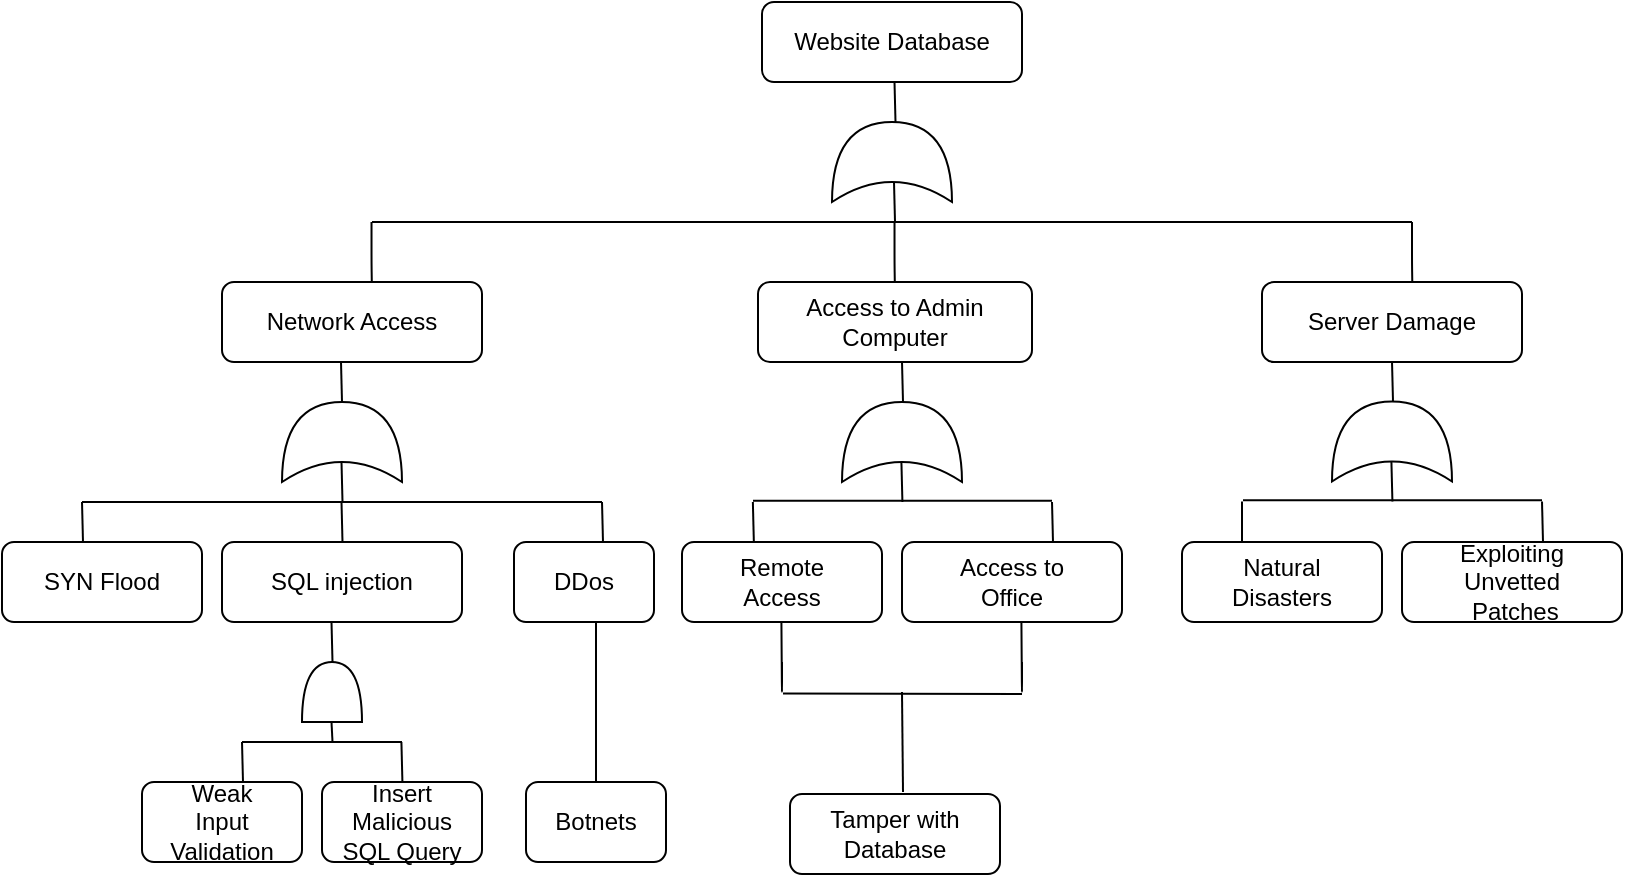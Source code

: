 <mxfile version="12.9.3" type="github"><diagram id="R9CifFvg4krriweq5_8G" name="Page-1"><mxGraphModel dx="870" dy="627" grid="0" gridSize="10" guides="1" tooltips="1" connect="1" arrows="0" fold="1" page="0" pageScale="1" pageWidth="850" pageHeight="1100" math="0" shadow="0"><root><mxCell id="0"/><mxCell id="1" parent="0"/><mxCell id="N0VLFHKGdIg5jUeFXdE5-22" value="Website Database" style="rounded=1;whiteSpace=wrap;html=1;" vertex="1" parent="1"><mxGeometry x="390" y="390" width="130" height="40" as="geometry"/></mxCell><mxCell id="N0VLFHKGdIg5jUeFXdE5-23" value="Server Damage" style="rounded=1;whiteSpace=wrap;html=1;" vertex="1" parent="1"><mxGeometry x="640" y="530" width="130" height="40" as="geometry"/></mxCell><mxCell id="N0VLFHKGdIg5jUeFXdE5-24" value="Network Access" style="rounded=1;whiteSpace=wrap;html=1;" vertex="1" parent="1"><mxGeometry x="120" y="530" width="130" height="40" as="geometry"/></mxCell><mxCell id="N0VLFHKGdIg5jUeFXdE5-25" value="Natural &lt;br&gt;Disasters" style="rounded=1;whiteSpace=wrap;html=1;" vertex="1" parent="1"><mxGeometry x="600" y="660" width="100" height="40" as="geometry"/></mxCell><mxCell id="N0VLFHKGdIg5jUeFXdE5-26" value="DDos" style="rounded=1;whiteSpace=wrap;html=1;" vertex="1" parent="1"><mxGeometry x="266" y="660" width="70" height="40" as="geometry"/></mxCell><mxCell id="N0VLFHKGdIg5jUeFXdE5-27" value="SQL injection" style="rounded=1;whiteSpace=wrap;html=1;" vertex="1" parent="1"><mxGeometry x="120" y="660" width="120" height="40" as="geometry"/></mxCell><mxCell id="N0VLFHKGdIg5jUeFXdE5-28" value="Exploiting &lt;br&gt;Unvetted&lt;br&gt;&amp;nbsp;Patches" style="rounded=1;whiteSpace=wrap;html=1;" vertex="1" parent="1"><mxGeometry x="710" y="660" width="110" height="40" as="geometry"/></mxCell><mxCell id="N0VLFHKGdIg5jUeFXdE5-31" value="Access to Admin Computer" style="rounded=1;whiteSpace=wrap;html=1;" vertex="1" parent="1"><mxGeometry x="388" y="530" width="137" height="40" as="geometry"/></mxCell><mxCell id="N0VLFHKGdIg5jUeFXdE5-32" value="Remote &lt;br&gt;Access" style="rounded=1;whiteSpace=wrap;html=1;" vertex="1" parent="1"><mxGeometry x="350" y="660" width="100" height="40" as="geometry"/></mxCell><mxCell id="N0VLFHKGdIg5jUeFXdE5-33" value="Access to &lt;br&gt;Office" style="rounded=1;whiteSpace=wrap;html=1;" vertex="1" parent="1"><mxGeometry x="460" y="660" width="110" height="40" as="geometry"/></mxCell><mxCell id="N0VLFHKGdIg5jUeFXdE5-34" value="Tamper with Database" style="rounded=1;whiteSpace=wrap;html=1;" vertex="1" parent="1"><mxGeometry x="404" y="786" width="105" height="40" as="geometry"/></mxCell><mxCell id="N0VLFHKGdIg5jUeFXdE5-36" value="SYN Flood" style="rounded=1;whiteSpace=wrap;html=1;" vertex="1" parent="1"><mxGeometry x="10" y="660" width="100" height="40" as="geometry"/></mxCell><mxCell id="N0VLFHKGdIg5jUeFXdE5-39" value="Botnets" style="rounded=1;whiteSpace=wrap;html=1;" vertex="1" parent="1"><mxGeometry x="272" y="780" width="70" height="40" as="geometry"/></mxCell><mxCell id="N0VLFHKGdIg5jUeFXdE5-40" value="Insert Malicious&lt;br&gt;&amp;nbsp;SQL Query&amp;nbsp;" style="rounded=1;whiteSpace=wrap;html=1;" vertex="1" parent="1"><mxGeometry x="170" y="780" width="80" height="40" as="geometry"/></mxCell><mxCell id="N0VLFHKGdIg5jUeFXdE5-41" value="Weak&lt;span style=&quot;color: rgba(0 , 0 , 0 , 0) ; font-family: monospace ; font-size: 0px ; white-space: nowrap&quot;&gt;%3CmxGraphModel%3E%3Croot%3E%3CmxCell%20id%3D%220%22%2F%3E%3CmxCell%20id%3D%221%22%20parent%3D%220%22%2F%3E%3CmxCell%20id%3D%222%22%20value%3D%22SQL%20injection%22%20style%3D%22rounded%3D1%3BwhiteSpace%3Dwrap%3Bhtml%3D1%3B%22%20vertex%3D%221%22%20parent%3D%221%22%3E%3CmxGeometry%20x%3D%22200%22%20y%3D%22320%22%20width%3D%2280%22%20height%3D%2240%22%20as%3D%22geometry%22%2F%3E%3C%2FmxCell%3E%3C%2Froot%3E%3C%2FmxGraphModel%3E&lt;/span&gt;&lt;br&gt;Input Validation" style="rounded=1;whiteSpace=wrap;html=1;" vertex="1" parent="1"><mxGeometry x="80" y="780" width="80" height="40" as="geometry"/></mxCell><mxCell id="N0VLFHKGdIg5jUeFXdE5-42" value="" style="shape=xor;whiteSpace=wrap;html=1;rotation=-90;" vertex="1" parent="1"><mxGeometry x="435" y="440" width="40" height="60" as="geometry"/></mxCell><mxCell id="N0VLFHKGdIg5jUeFXdE5-43" value="" style="endArrow=none;html=1;" edge="1" parent="1"><mxGeometry width="50" height="50" relative="1" as="geometry"><mxPoint x="180" y="590" as="sourcePoint"/><mxPoint x="179.5" y="570" as="targetPoint"/><Array as="points"><mxPoint x="179.5" y="590"/></Array></mxGeometry></mxCell><mxCell id="N0VLFHKGdIg5jUeFXdE5-44" value="" style="endArrow=none;html=1;" edge="1" parent="1"><mxGeometry width="50" height="50" relative="1" as="geometry"><mxPoint x="456.5" y="500" as="sourcePoint"/><mxPoint x="456" y="480" as="targetPoint"/><Array as="points"><mxPoint x="456" y="500"/></Array></mxGeometry></mxCell><mxCell id="N0VLFHKGdIg5jUeFXdE5-45" value="" style="endArrow=none;html=1;" edge="1" parent="1"><mxGeometry width="50" height="50" relative="1" as="geometry"><mxPoint x="195" y="500" as="sourcePoint"/><mxPoint x="715" y="500" as="targetPoint"/></mxGeometry></mxCell><mxCell id="N0VLFHKGdIg5jUeFXdE5-46" value="" style="endArrow=none;html=1;exitX=0.578;exitY=-0.001;exitDx=0;exitDy=0;exitPerimeter=0;" edge="1" parent="1" source="N0VLFHKGdIg5jUeFXdE5-23"><mxGeometry width="50" height="50" relative="1" as="geometry"><mxPoint x="715" y="528" as="sourcePoint"/><mxPoint x="715" y="500" as="targetPoint"/><Array as="points"><mxPoint x="715" y="520"/><mxPoint x="715" y="510"/></Array></mxGeometry></mxCell><mxCell id="N0VLFHKGdIg5jUeFXdE5-47" value="" style="endArrow=none;html=1;exitX=0.578;exitY=-0.001;exitDx=0;exitDy=0;exitPerimeter=0;" edge="1" parent="1"><mxGeometry width="50" height="50" relative="1" as="geometry"><mxPoint x="456.4" y="529.96" as="sourcePoint"/><mxPoint x="456.26" y="500" as="targetPoint"/><Array as="points"><mxPoint x="456.26" y="520"/><mxPoint x="456.26" y="510"/></Array></mxGeometry></mxCell><mxCell id="N0VLFHKGdIg5jUeFXdE5-48" value="" style="endArrow=none;html=1;exitX=0.578;exitY=-0.001;exitDx=0;exitDy=0;exitPerimeter=0;" edge="1" parent="1"><mxGeometry width="50" height="50" relative="1" as="geometry"><mxPoint x="194.9" y="529.96" as="sourcePoint"/><mxPoint x="194.76" y="500" as="targetPoint"/><Array as="points"><mxPoint x="194.76" y="520"/><mxPoint x="194.76" y="510"/></Array></mxGeometry></mxCell><mxCell id="N0VLFHKGdIg5jUeFXdE5-49" value="" style="shape=xor;whiteSpace=wrap;html=1;rotation=-90;" vertex="1" parent="1"><mxGeometry x="160" y="580" width="40" height="60" as="geometry"/></mxCell><mxCell id="N0VLFHKGdIg5jUeFXdE5-51" value="" style="endArrow=none;html=1;" edge="1" parent="1"><mxGeometry width="50" height="50" relative="1" as="geometry"><mxPoint x="456.75" y="450" as="sourcePoint"/><mxPoint x="456.25" y="430" as="targetPoint"/><Array as="points"><mxPoint x="456.25" y="450"/></Array></mxGeometry></mxCell><mxCell id="N0VLFHKGdIg5jUeFXdE5-52" value="" style="endArrow=none;html=1;" edge="1" parent="1"><mxGeometry width="50" height="50" relative="1" as="geometry"><mxPoint x="50.5" y="660" as="sourcePoint"/><mxPoint x="50.0" y="640" as="targetPoint"/><Array as="points"><mxPoint x="50.0" y="660"/></Array></mxGeometry></mxCell><mxCell id="N0VLFHKGdIg5jUeFXdE5-53" value="" style="endArrow=none;html=1;" edge="1" parent="1"><mxGeometry width="50" height="50" relative="1" as="geometry"><mxPoint x="50" y="640" as="sourcePoint"/><mxPoint x="310" y="640" as="targetPoint"/></mxGeometry></mxCell><mxCell id="N0VLFHKGdIg5jUeFXdE5-54" value="" style="endArrow=none;html=1;" edge="1" parent="1"><mxGeometry width="50" height="50" relative="1" as="geometry"><mxPoint x="180.25" y="640" as="sourcePoint"/><mxPoint x="179.75" y="620" as="targetPoint"/><Array as="points"><mxPoint x="179.75" y="640"/></Array></mxGeometry></mxCell><mxCell id="N0VLFHKGdIg5jUeFXdE5-55" value="" style="endArrow=none;html=1;" edge="1" parent="1"><mxGeometry width="50" height="50" relative="1" as="geometry"><mxPoint x="180.25" y="660" as="sourcePoint"/><mxPoint x="179.75" y="640" as="targetPoint"/><Array as="points"><mxPoint x="179.75" y="660"/></Array></mxGeometry></mxCell><mxCell id="N0VLFHKGdIg5jUeFXdE5-56" value="" style="endArrow=none;html=1;" edge="1" parent="1"><mxGeometry width="50" height="50" relative="1" as="geometry"><mxPoint x="310.5" y="660" as="sourcePoint"/><mxPoint x="310" y="640" as="targetPoint"/><Array as="points"><mxPoint x="310" y="660"/></Array></mxGeometry></mxCell><mxCell id="N0VLFHKGdIg5jUeFXdE5-57" value="" style="endArrow=none;html=1;" edge="1" parent="1"><mxGeometry width="50" height="50" relative="1" as="geometry"><mxPoint x="130.5" y="780" as="sourcePoint"/><mxPoint x="130" y="760" as="targetPoint"/><Array as="points"><mxPoint x="130" y="780"/></Array></mxGeometry></mxCell><mxCell id="N0VLFHKGdIg5jUeFXdE5-60" value="" style="shape=or;whiteSpace=wrap;html=1;rotation=-90;" vertex="1" parent="1"><mxGeometry x="160" y="720" width="30" height="30" as="geometry"/></mxCell><mxCell id="N0VLFHKGdIg5jUeFXdE5-61" value="" style="endArrow=none;html=1;" edge="1" parent="1"><mxGeometry width="50" height="50" relative="1" as="geometry"><mxPoint x="175.25" y="720" as="sourcePoint"/><mxPoint x="174.75" y="700" as="targetPoint"/><Array as="points"><mxPoint x="174.75" y="720"/></Array></mxGeometry></mxCell><mxCell id="N0VLFHKGdIg5jUeFXdE5-62" value="" style="endArrow=none;html=1;" edge="1" parent="1"><mxGeometry width="50" height="50" relative="1" as="geometry"><mxPoint x="210.21" y="780" as="sourcePoint"/><mxPoint x="209.71" y="760" as="targetPoint"/><Array as="points"><mxPoint x="209.71" y="780"/></Array></mxGeometry></mxCell><mxCell id="N0VLFHKGdIg5jUeFXdE5-63" value="" style="endArrow=none;html=1;" edge="1" parent="1"><mxGeometry width="50" height="50" relative="1" as="geometry"><mxPoint x="460.5" y="785" as="sourcePoint"/><mxPoint x="460" y="735" as="targetPoint"/><Array as="points"><mxPoint x="460" y="785"/></Array></mxGeometry></mxCell><mxCell id="N0VLFHKGdIg5jUeFXdE5-64" value="" style="endArrow=none;html=1;" edge="1" parent="1"><mxGeometry width="50" height="50" relative="1" as="geometry"><mxPoint x="130" y="760" as="sourcePoint"/><mxPoint x="210" y="760" as="targetPoint"/><Array as="points"><mxPoint x="130" y="760"/></Array></mxGeometry></mxCell><mxCell id="N0VLFHKGdIg5jUeFXdE5-65" value="" style="endArrow=none;html=1;" edge="1" parent="1"><mxGeometry width="50" height="50" relative="1" as="geometry"><mxPoint x="175.25" y="760" as="sourcePoint"/><mxPoint x="174.75" y="750" as="targetPoint"/><Array as="points"><mxPoint x="174.75" y="760"/></Array></mxGeometry></mxCell><mxCell id="N0VLFHKGdIg5jUeFXdE5-66" value="" style="shape=xor;whiteSpace=wrap;html=1;rotation=-90;" vertex="1" parent="1"><mxGeometry x="440" y="580" width="40" height="60" as="geometry"/></mxCell><mxCell id="N0VLFHKGdIg5jUeFXdE5-67" value="" style="endArrow=none;html=1;" edge="1" parent="1"><mxGeometry width="50" height="50" relative="1" as="geometry"><mxPoint x="460.5" y="590" as="sourcePoint"/><mxPoint x="460" y="570" as="targetPoint"/><Array as="points"><mxPoint x="460" y="590"/></Array></mxGeometry></mxCell><mxCell id="N0VLFHKGdIg5jUeFXdE5-68" value="" style="endArrow=none;html=1;" edge="1" parent="1"><mxGeometry width="50" height="50" relative="1" as="geometry"><mxPoint x="535.5" y="660" as="sourcePoint"/><mxPoint x="535" y="640" as="targetPoint"/><Array as="points"><mxPoint x="535" y="660"/></Array></mxGeometry></mxCell><mxCell id="N0VLFHKGdIg5jUeFXdE5-69" value="" style="endArrow=none;html=1;" edge="1" parent="1"><mxGeometry width="50" height="50" relative="1" as="geometry"><mxPoint x="385.5" y="639.43" as="sourcePoint"/><mxPoint x="535" y="639.43" as="targetPoint"/><Array as="points"><mxPoint x="385" y="639.43"/></Array></mxGeometry></mxCell><mxCell id="N0VLFHKGdIg5jUeFXdE5-70" value="" style="endArrow=none;html=1;" edge="1" parent="1"><mxGeometry width="50" height="50" relative="1" as="geometry"><mxPoint x="460.21" y="640" as="sourcePoint"/><mxPoint x="459.71" y="620" as="targetPoint"/><Array as="points"><mxPoint x="459.71" y="640"/></Array></mxGeometry></mxCell><mxCell id="N0VLFHKGdIg5jUeFXdE5-71" value="" style="endArrow=none;html=1;" edge="1" parent="1"><mxGeometry width="50" height="50" relative="1" as="geometry"><mxPoint x="385.93" y="660" as="sourcePoint"/><mxPoint x="385.43" y="640" as="targetPoint"/><Array as="points"><mxPoint x="385.43" y="660"/></Array></mxGeometry></mxCell><mxCell id="N0VLFHKGdIg5jUeFXdE5-72" value="" style="endArrow=none;html=1;" edge="1" parent="1"><mxGeometry width="50" height="50" relative="1" as="geometry"><mxPoint x="400" y="720" as="sourcePoint"/><mxPoint x="399.71" y="700" as="targetPoint"/><Array as="points"><mxPoint x="400" y="740"/></Array></mxGeometry></mxCell><mxCell id="N0VLFHKGdIg5jUeFXdE5-73" value="" style="endArrow=none;html=1;" edge="1" parent="1"><mxGeometry width="50" height="50" relative="1" as="geometry"><mxPoint x="400.5" y="735.71" as="sourcePoint"/><mxPoint x="520" y="736" as="targetPoint"/><Array as="points"><mxPoint x="400" y="735.71"/></Array></mxGeometry></mxCell><mxCell id="N0VLFHKGdIg5jUeFXdE5-74" value="" style="endArrow=none;html=1;" edge="1" parent="1"><mxGeometry width="50" height="50" relative="1" as="geometry"><mxPoint x="520" y="720" as="sourcePoint"/><mxPoint x="519.71" y="700" as="targetPoint"/><Array as="points"><mxPoint x="520" y="740"/></Array></mxGeometry></mxCell><mxCell id="N0VLFHKGdIg5jUeFXdE5-86" value="" style="shape=xor;whiteSpace=wrap;html=1;rotation=-90;" vertex="1" parent="1"><mxGeometry x="685" y="579.74" width="40" height="60" as="geometry"/></mxCell><mxCell id="N0VLFHKGdIg5jUeFXdE5-87" value="" style="endArrow=none;html=1;" edge="1" parent="1"><mxGeometry width="50" height="50" relative="1" as="geometry"><mxPoint x="705.5" y="589.74" as="sourcePoint"/><mxPoint x="705" y="569.74" as="targetPoint"/><Array as="points"><mxPoint x="705" y="589.74"/></Array></mxGeometry></mxCell><mxCell id="N0VLFHKGdIg5jUeFXdE5-88" value="" style="endArrow=none;html=1;" edge="1" parent="1"><mxGeometry width="50" height="50" relative="1" as="geometry"><mxPoint x="630" y="659.74" as="sourcePoint"/><mxPoint x="630" y="639.74" as="targetPoint"/><Array as="points"/></mxGeometry></mxCell><mxCell id="N0VLFHKGdIg5jUeFXdE5-89" value="" style="endArrow=none;html=1;" edge="1" parent="1"><mxGeometry width="50" height="50" relative="1" as="geometry"><mxPoint x="630.5" y="639.17" as="sourcePoint"/><mxPoint x="780" y="639.17" as="targetPoint"/><Array as="points"><mxPoint x="630" y="639.17"/></Array></mxGeometry></mxCell><mxCell id="N0VLFHKGdIg5jUeFXdE5-90" value="" style="endArrow=none;html=1;" edge="1" parent="1"><mxGeometry width="50" height="50" relative="1" as="geometry"><mxPoint x="705.21" y="639.74" as="sourcePoint"/><mxPoint x="704.71" y="619.74" as="targetPoint"/><Array as="points"><mxPoint x="704.71" y="639.74"/></Array></mxGeometry></mxCell><mxCell id="N0VLFHKGdIg5jUeFXdE5-91" value="" style="endArrow=none;html=1;" edge="1" parent="1"><mxGeometry width="50" height="50" relative="1" as="geometry"><mxPoint x="780.5" y="659.74" as="sourcePoint"/><mxPoint x="780" y="639.74" as="targetPoint"/><Array as="points"><mxPoint x="780" y="659.74"/></Array></mxGeometry></mxCell><mxCell id="N0VLFHKGdIg5jUeFXdE5-95" value="" style="endArrow=none;html=1;exitX=0.5;exitY=0;exitDx=0;exitDy=0;" edge="1" parent="1" source="N0VLFHKGdIg5jUeFXdE5-39"><mxGeometry width="50" height="50" relative="1" as="geometry"><mxPoint x="307" y="770" as="sourcePoint"/><mxPoint x="307" y="700" as="targetPoint"/><Array as="points"><mxPoint x="307" y="780"/></Array></mxGeometry></mxCell></root></mxGraphModel></diagram></mxfile>